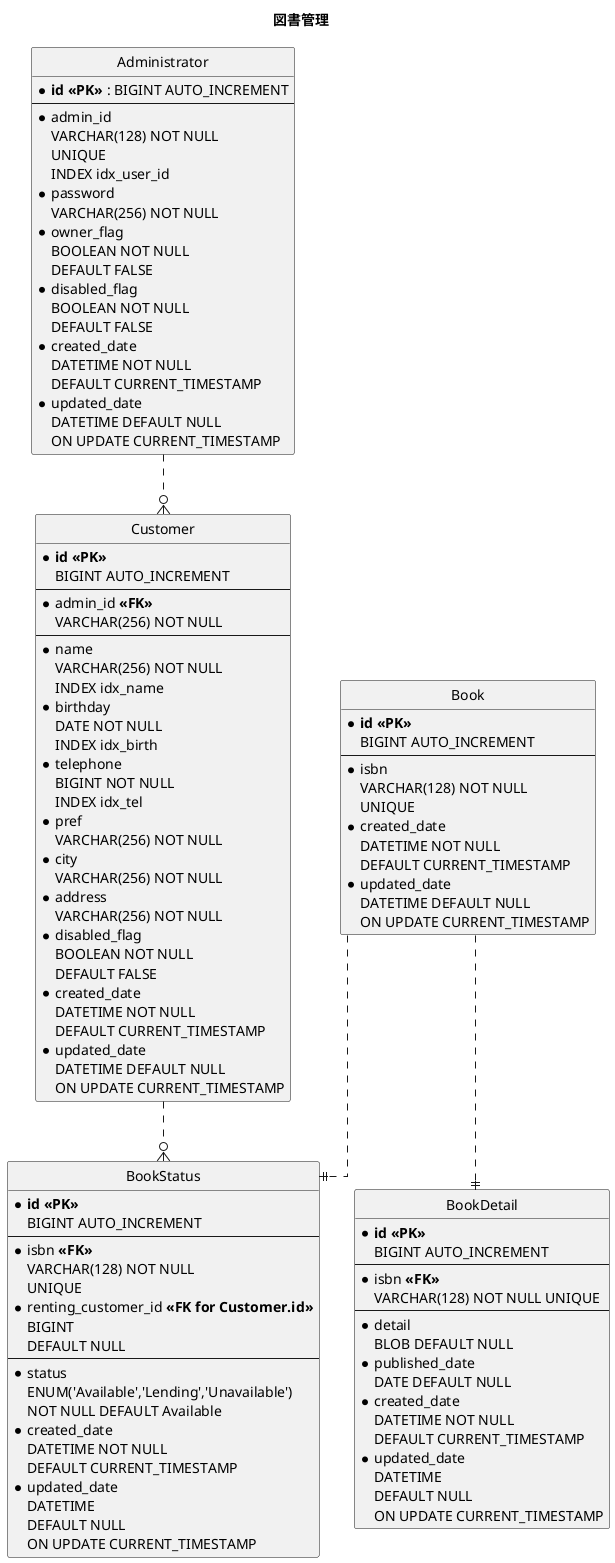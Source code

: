 @startuml

' hide the spot
hide circle
' avoid problems with angled crows feet
skinparam linetype ortho

title 図書管理
entity "Administrator" as admin {
    * **id** **<<PK>>** : BIGINT AUTO_INCREMENT
    --
    * admin_id 
     VARCHAR(128) NOT NULL
     UNIQUE
     INDEX idx_user_id
    * password
     VARCHAR(256) NOT NULL
    * owner_flag
     BOOLEAN NOT NULL
     DEFAULT FALSE
    * disabled_flag
     BOOLEAN NOT NULL
     DEFAULT FALSE
    * created_date 
     DATETIME NOT NULL
     DEFAULT CURRENT_TIMESTAMP
    * updated_date
     DATETIME DEFAULT NULL
     ON UPDATE CURRENT_TIMESTAMP
}

entity "Customer" as customer {
    * **id** **<<PK>>** 
     BIGINT AUTO_INCREMENT
    --
    * admin_id **<<FK>>**
     VARCHAR(256) NOT NULL
    --
    * name
     VARCHAR(256) NOT NULL
     INDEX idx_name
    * birthday
     DATE NOT NULL
     INDEX idx_birth
    * telephone
     BIGINT NOT NULL
     INDEX idx_tel
    * pref 
     VARCHAR(256) NOT NULL
    * city
     VARCHAR(256) NOT NULL
    * address
     VARCHAR(256) NOT NULL
    * disabled_flag
     BOOLEAN NOT NULL
     DEFAULT FALSE
    * created_date
     DATETIME NOT NULL
     DEFAULT CURRENT_TIMESTAMP
    * updated_date
    DATETIME DEFAULT NULL
    ON UPDATE CURRENT_TIMESTAMP
}

entity "Book" as book {
    * **id** **<<PK>>**
     BIGINT AUTO_INCREMENT
    --
    * isbn 
     VARCHAR(128) NOT NULL
     UNIQUE
    * created_date
     DATETIME NOT NULL
     DEFAULT CURRENT_TIMESTAMP
    * updated_date 
     DATETIME DEFAULT NULL
     ON UPDATE CURRENT_TIMESTAMP
}

entity "BookDetail" as bookDetail {
    * **id** **<<PK>>**
     BIGINT AUTO_INCREMENT
    --
    * isbn **<<FK>>**
     VARCHAR(128) NOT NULL UNIQUE
    --
    * detail
     BLOB DEFAULT NULL
    * published_date
     DATE DEFAULT NULL
    * created_date
     DATETIME NOT NULL
     DEFAULT CURRENT_TIMESTAMP
    * updated_date
     DATETIME
     DEFAULT NULL
     ON UPDATE CURRENT_TIMESTAMP
}

entity "BookStatus" as bookStatus {
    * **id** **<<PK>>**
     BIGINT AUTO_INCREMENT
    --
    * isbn **<<FK>>**
     VARCHAR(128) NOT NULL
     UNIQUE
    * renting_customer_id **<<FK for Customer.id>>**
     BIGINT
     DEFAULT NULL
    --
    * status
     ENUM('Available','Lending','Unavailable')
     NOT NULL DEFAULT Available
    * created_date
     DATETIME NOT NULL
     DEFAULT CURRENT_TIMESTAMP
    * updated_date 
     DATETIME
     DEFAULT NULL
     ON UPDATE CURRENT_TIMESTAMP
}

admin ..o{ customer
customer ..o{ bookStatus
book ..|| bookDetail
book ..|| bookStatus

@enduml